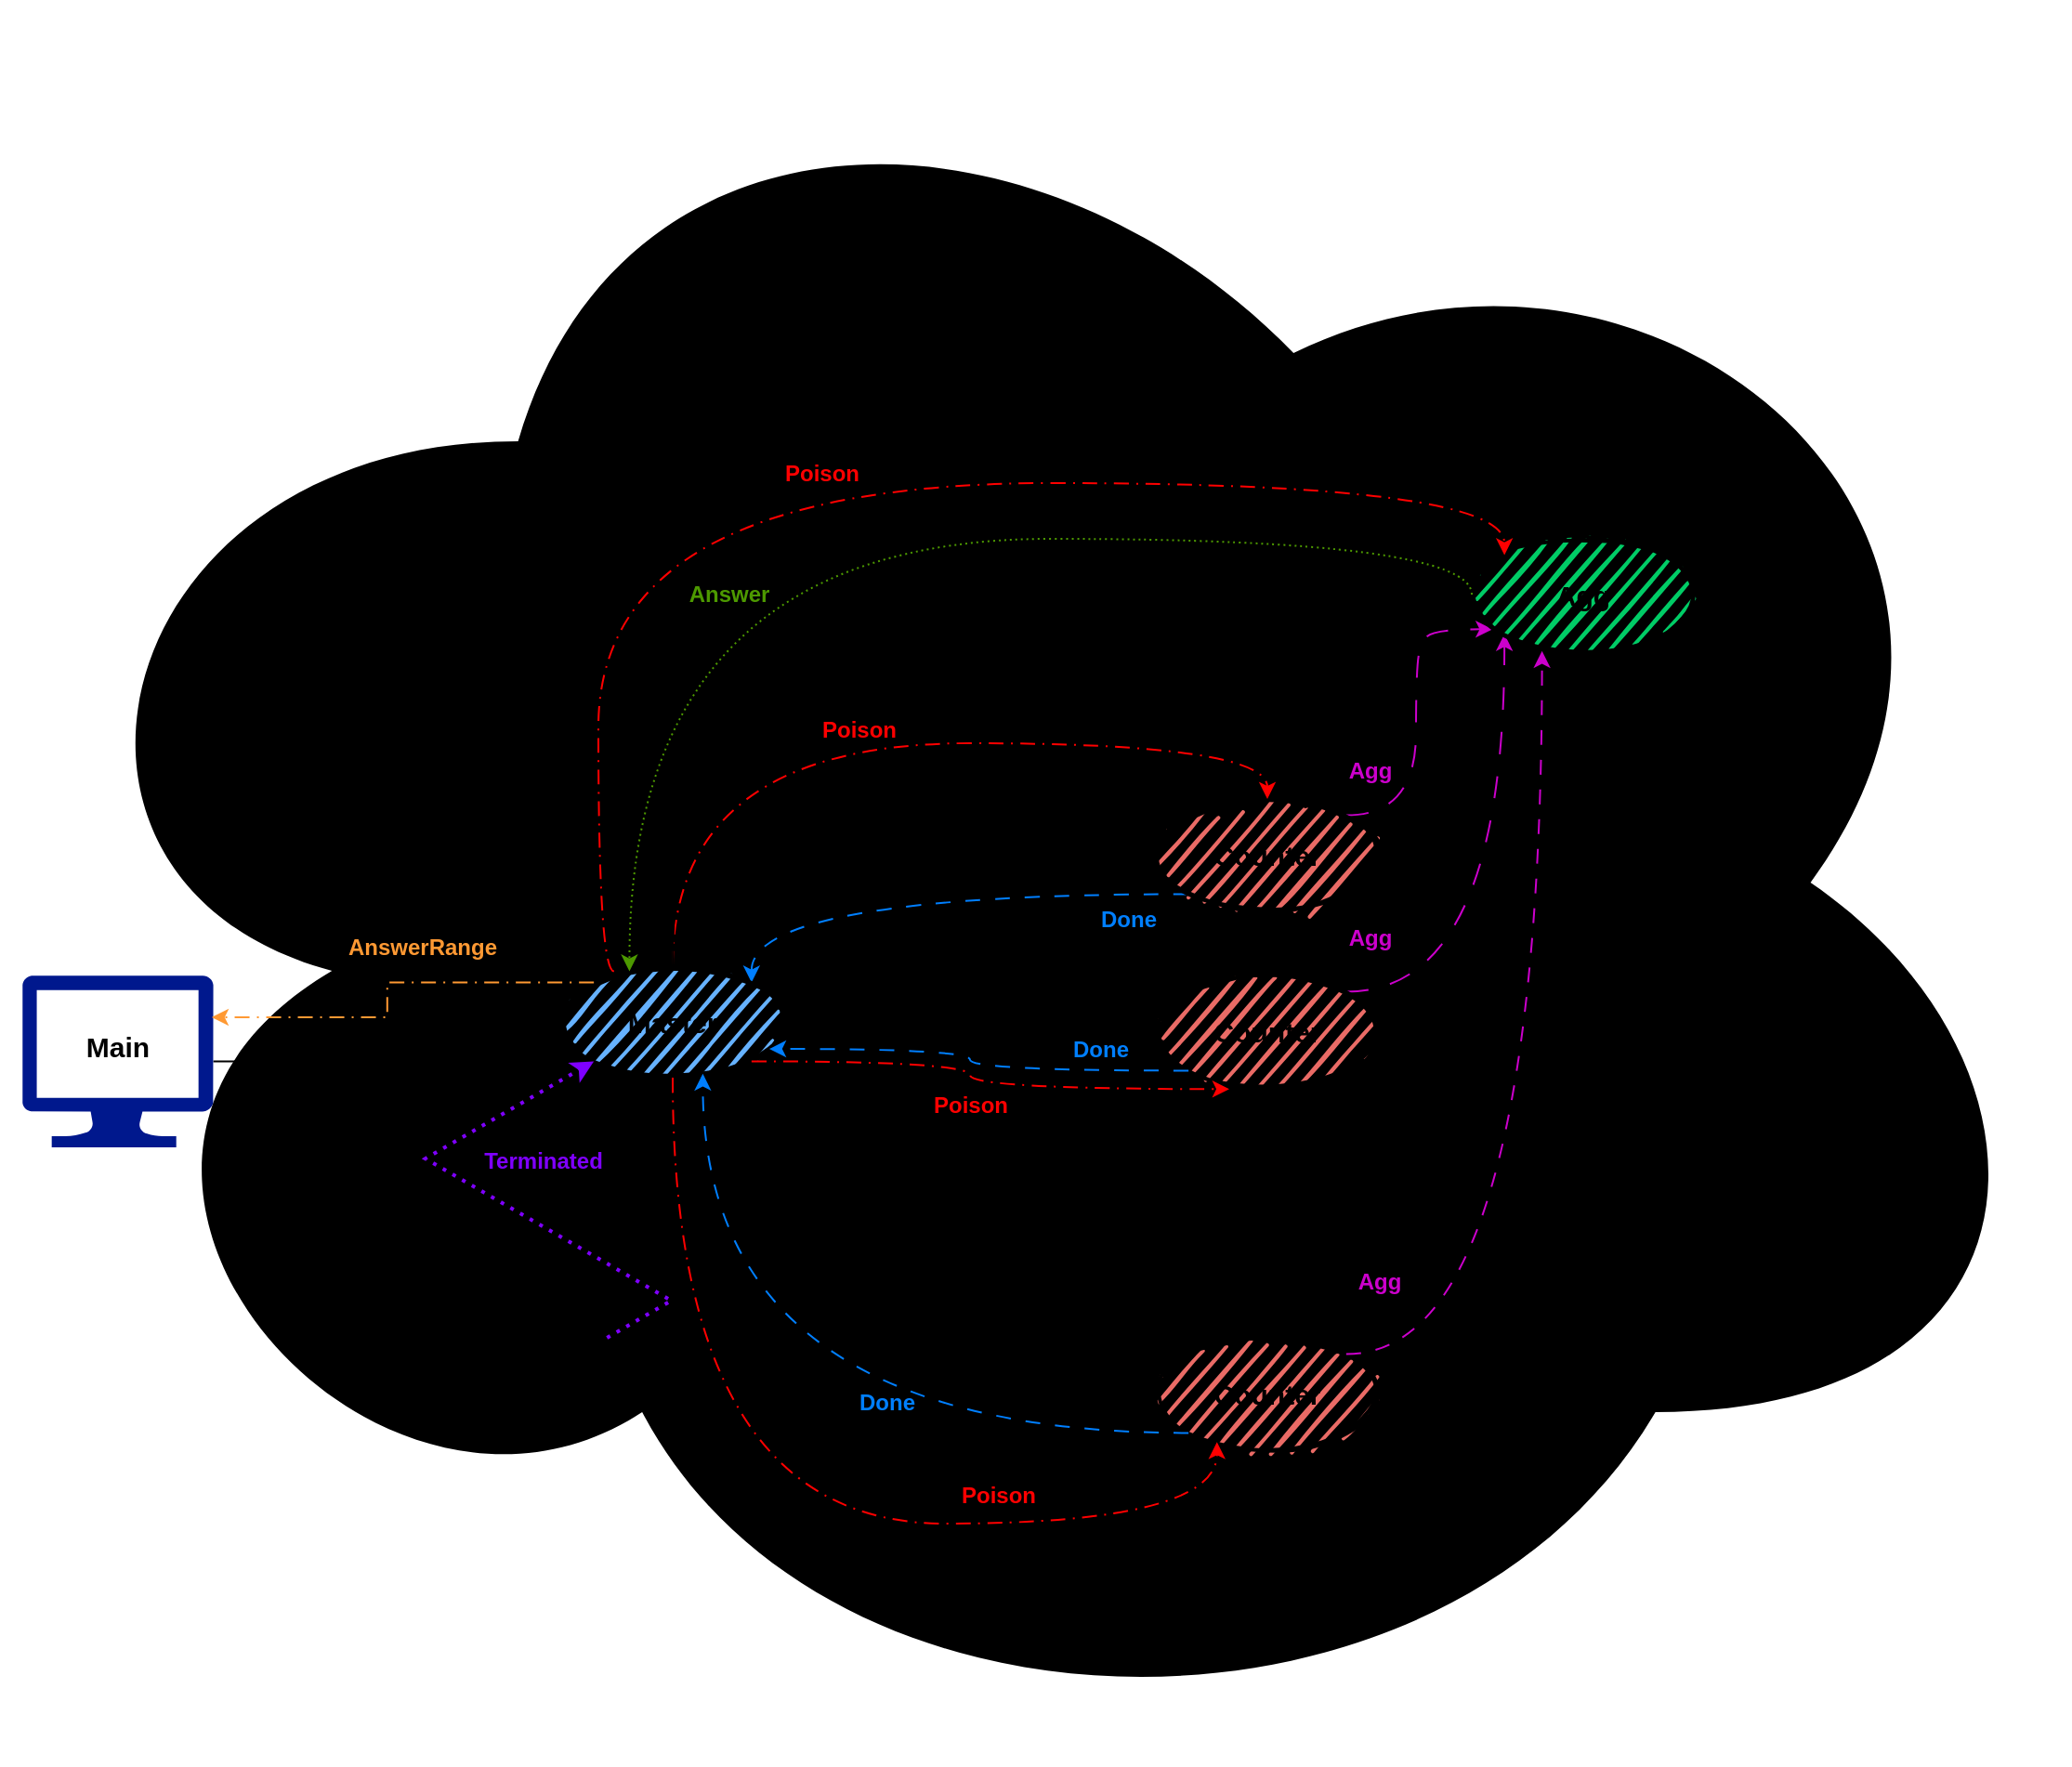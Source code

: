 <mxfile version="28.2.4">
  <diagram name="Page-1" id="8xe-Yy0Eoi2HvVBu2fyF">
    <mxGraphModel dx="2528" dy="2079" grid="1" gridSize="10" guides="1" tooltips="1" connect="1" arrows="1" fold="1" page="1" pageScale="1" pageWidth="850" pageHeight="1100" math="0" shadow="0">
      <root>
        <mxCell id="0" />
        <mxCell id="1" parent="0" />
        <mxCell id="KBwnM_xdAgQpqOsdO2kg-88" value="" style="ellipse;shape=cloud;whiteSpace=wrap;html=1;dashed=1;dashPattern=1 2;fillStyle=dashed;fillColor=light-dark(#CCCCCC,#B3B3B3);gradientColor=none;strokeColor=none;" parent="1" vertex="1">
          <mxGeometry x="-141.39" y="-230" width="1112.78" height="950" as="geometry" />
        </mxCell>
        <mxCell id="KBwnM_xdAgQpqOsdO2kg-62" style="edgeStyle=orthogonalEdgeStyle;rounded=0;orthogonalLoop=1;jettySize=auto;html=1;exitX=0;exitY=1;exitDx=0;exitDy=0;entryX=1;entryY=0;entryDx=0;entryDy=0;dashed=1;dashPattern=8 8;curved=1;strokeColor=#007FFF;" parent="1" source="KBwnM_xdAgQpqOsdO2kg-32" target="KBwnM_xdAgQpqOsdO2kg-46" edge="1">
          <mxGeometry relative="1" as="geometry" />
        </mxCell>
        <mxCell id="KBwnM_xdAgQpqOsdO2kg-79" style="edgeStyle=orthogonalEdgeStyle;rounded=0;orthogonalLoop=1;jettySize=auto;html=1;exitX=1;exitY=0;exitDx=0;exitDy=0;entryX=0.093;entryY=0.811;entryDx=0;entryDy=0;curved=1;dashed=1;dashPattern=12 12;strokeColor=#CC00CC;entryPerimeter=0;" parent="1" source="KBwnM_xdAgQpqOsdO2kg-32" target="KBwnM_xdAgQpqOsdO2kg-40" edge="1">
          <mxGeometry relative="1" as="geometry">
            <Array as="points">
              <mxPoint x="620" y="209" />
              <mxPoint x="620" y="120" />
              <mxPoint x="625" y="120" />
              <mxPoint x="625" y="109" />
            </Array>
          </mxGeometry>
        </mxCell>
        <mxCell id="KBwnM_xdAgQpqOsdO2kg-32" value="&lt;b&gt;&lt;font style=&quot;font-size: 15px;&quot;&gt;Counter&lt;/font&gt;&lt;/b&gt;" style="ellipse;whiteSpace=wrap;html=1;strokeWidth=2;fillWeight=2;hachureGap=8;fillColor=#EA6B66;fillStyle=dots;sketch=1;" parent="1" vertex="1">
          <mxGeometry x="480" y="200" width="120" height="60" as="geometry" />
        </mxCell>
        <mxCell id="KBwnM_xdAgQpqOsdO2kg-80" style="edgeStyle=orthogonalEdgeStyle;rounded=1;orthogonalLoop=1;jettySize=auto;html=1;exitX=1;exitY=0;exitDx=0;exitDy=0;entryX=0;entryY=1;entryDx=0;entryDy=0;curved=1;dashed=1;dashPattern=12 12;strokeColor=#CC00CC;" parent="1" source="KBwnM_xdAgQpqOsdO2kg-33" target="KBwnM_xdAgQpqOsdO2kg-40" edge="1">
          <mxGeometry relative="1" as="geometry" />
        </mxCell>
        <mxCell id="KBwnM_xdAgQpqOsdO2kg-33" value="&lt;b&gt;&lt;font style=&quot;font-size: 15px;&quot;&gt;Counter&lt;/font&gt;&lt;/b&gt;" style="ellipse;whiteSpace=wrap;html=1;strokeWidth=2;fillWeight=2;hachureGap=8;fillColor=#EA6B66;fillStyle=dots;sketch=1;" parent="1" vertex="1">
          <mxGeometry x="480" y="295" width="120" height="60" as="geometry" />
        </mxCell>
        <mxCell id="KBwnM_xdAgQpqOsdO2kg-34" value="&lt;b&gt;&lt;font style=&quot;font-size: 15px;&quot;&gt;Counter&lt;/font&gt;&lt;/b&gt;" style="ellipse;whiteSpace=wrap;html=1;strokeWidth=2;fillWeight=2;hachureGap=8;fillColor=#EA6B66;fillStyle=dots;sketch=1;" parent="1" vertex="1">
          <mxGeometry x="480" y="490" width="120" height="60" as="geometry" />
        </mxCell>
        <mxCell id="KBwnM_xdAgQpqOsdO2kg-35" value="" style="shape=waypoint;sketch=0;fillStyle=solid;size=6;pointerEvents=1;points=[];fillColor=none;resizable=0;rotatable=0;perimeter=centerPerimeter;snapToPoint=1;" parent="1" vertex="1">
          <mxGeometry x="530" y="380" width="20" height="20" as="geometry" />
        </mxCell>
        <mxCell id="KBwnM_xdAgQpqOsdO2kg-36" value="" style="shape=waypoint;sketch=0;fillStyle=solid;size=6;pointerEvents=1;points=[];fillColor=none;resizable=0;rotatable=0;perimeter=centerPerimeter;snapToPoint=1;" parent="1" vertex="1">
          <mxGeometry x="530" y="410" width="20" height="20" as="geometry" />
        </mxCell>
        <mxCell id="KBwnM_xdAgQpqOsdO2kg-37" value="" style="shape=waypoint;sketch=0;fillStyle=solid;size=6;pointerEvents=1;points=[];fillColor=none;resizable=0;rotatable=0;perimeter=centerPerimeter;snapToPoint=1;" parent="1" vertex="1">
          <mxGeometry x="530" y="440" width="20" height="20" as="geometry" />
        </mxCell>
        <mxCell id="KBwnM_xdAgQpqOsdO2kg-40" value="&lt;b&gt;&lt;font style=&quot;font-size: 15px;&quot;&gt;Agg&lt;/font&gt;&lt;/b&gt;" style="ellipse;whiteSpace=wrap;html=1;strokeWidth=2;fillWeight=2;hachureGap=8;fillColor=#00CC66;fillStyle=dots;sketch=1;" parent="1" vertex="1">
          <mxGeometry x="650" y="60" width="120" height="60" as="geometry" />
        </mxCell>
        <mxCell id="KBwnM_xdAgQpqOsdO2kg-47" style="edgeStyle=orthogonalEdgeStyle;rounded=0;orthogonalLoop=1;jettySize=auto;html=1;entryX=0;entryY=0.5;entryDx=0;entryDy=0;curved=1;dashed=1;dashPattern=8 4 1 4;exitX=0.5;exitY=0;exitDx=0;exitDy=0;" parent="1" source="KBwnM_xdAgQpqOsdO2kg-46" target="KBwnM_xdAgQpqOsdO2kg-32" edge="1">
          <mxGeometry relative="1" as="geometry">
            <Array as="points">
              <mxPoint x="260" y="230" />
            </Array>
          </mxGeometry>
        </mxCell>
        <mxCell id="KBwnM_xdAgQpqOsdO2kg-50" style="edgeStyle=orthogonalEdgeStyle;rounded=0;orthogonalLoop=1;jettySize=auto;html=1;entryX=0;entryY=0.5;entryDx=0;entryDy=0;curved=1;dashed=1;dashPattern=8 4 1 4;" parent="1" source="KBwnM_xdAgQpqOsdO2kg-46" target="KBwnM_xdAgQpqOsdO2kg-33" edge="1">
          <mxGeometry relative="1" as="geometry" />
        </mxCell>
        <mxCell id="KBwnM_xdAgQpqOsdO2kg-51" style="edgeStyle=orthogonalEdgeStyle;rounded=0;orthogonalLoop=1;jettySize=auto;html=1;entryX=0;entryY=0.5;entryDx=0;entryDy=0;dashed=1;curved=1;exitX=1;exitY=1;exitDx=0;exitDy=0;" parent="1" source="KBwnM_xdAgQpqOsdO2kg-46" target="KBwnM_xdAgQpqOsdO2kg-34" edge="1">
          <mxGeometry relative="1" as="geometry">
            <Array as="points">
              <mxPoint x="320" y="381" />
              <mxPoint x="320" y="520" />
            </Array>
          </mxGeometry>
        </mxCell>
        <mxCell id="KBwnM_xdAgQpqOsdO2kg-73" style="edgeStyle=orthogonalEdgeStyle;rounded=0;orthogonalLoop=1;jettySize=auto;html=1;exitX=0.5;exitY=0;exitDx=0;exitDy=0;entryX=0.5;entryY=0;entryDx=0;entryDy=0;dashed=1;dashPattern=8 4 1 4;curved=1;fillColor=#f8cecc;strokeColor=#FF0000;" parent="1" source="KBwnM_xdAgQpqOsdO2kg-46" target="KBwnM_xdAgQpqOsdO2kg-32" edge="1">
          <mxGeometry relative="1" as="geometry">
            <Array as="points">
              <mxPoint x="220" y="170" />
              <mxPoint x="540" y="170" />
            </Array>
          </mxGeometry>
        </mxCell>
        <mxCell id="KBwnM_xdAgQpqOsdO2kg-94" style="edgeStyle=orthogonalEdgeStyle;rounded=0;orthogonalLoop=1;jettySize=auto;html=1;entryX=0;entryY=0;entryDx=0;entryDy=0;curved=1;exitX=0.237;exitY=0.046;exitDx=0;exitDy=0;exitPerimeter=0;dashed=1;dashPattern=8 4 1 4;strokeColor=#FF0000;" parent="1" source="KBwnM_xdAgQpqOsdO2kg-46" target="KBwnM_xdAgQpqOsdO2kg-40" edge="1">
          <mxGeometry relative="1" as="geometry">
            <mxPoint x="463" y="-90" as="sourcePoint" />
            <Array as="points">
              <mxPoint x="180" y="293" />
              <mxPoint x="180" y="30" />
              <mxPoint x="667" y="30" />
            </Array>
          </mxGeometry>
        </mxCell>
        <mxCell id="KBwnM_xdAgQpqOsdO2kg-98" style="edgeStyle=orthogonalEdgeStyle;rounded=0;orthogonalLoop=1;jettySize=auto;html=1;entryX=0;entryY=0.5;entryDx=0;entryDy=0;curved=1;" parent="1" source="KBwnM_xdAgQpqOsdO2kg-46" target="KBwnM_xdAgQpqOsdO2kg-40" edge="1">
          <mxGeometry relative="1" as="geometry">
            <Array as="points">
              <mxPoint x="220" y="120" />
              <mxPoint x="465" y="120" />
              <mxPoint x="465" y="90" />
            </Array>
          </mxGeometry>
        </mxCell>
        <mxCell id="KBwnM_xdAgQpqOsdO2kg-46" value="&lt;b&gt;&lt;font style=&quot;font-size: 15px;&quot;&gt;Master&lt;/font&gt;&lt;/b&gt;" style="ellipse;whiteSpace=wrap;html=1;strokeWidth=2;fillWeight=2;hachureGap=8;fillColor=#66B2FF;fillStyle=dots;sketch=1;" parent="1" vertex="1">
          <mxGeometry x="160" y="290" width="120" height="60" as="geometry" />
        </mxCell>
        <mxCell id="KBwnM_xdAgQpqOsdO2kg-52" value="&lt;b&gt;Count&lt;/b&gt;" style="text;html=1;align=center;verticalAlign=middle;resizable=0;points=[];autosize=1;strokeColor=none;fillColor=none;" parent="1" vertex="1">
          <mxGeometry x="320" y="208" width="60" height="30" as="geometry" />
        </mxCell>
        <mxCell id="KBwnM_xdAgQpqOsdO2kg-53" value="&lt;b&gt;Count&lt;/b&gt;" style="text;html=1;align=center;verticalAlign=middle;resizable=0;points=[];autosize=1;strokeColor=none;fillColor=none;" parent="1" vertex="1">
          <mxGeometry x="385" y="295" width="60" height="30" as="geometry" />
        </mxCell>
        <mxCell id="KBwnM_xdAgQpqOsdO2kg-54" value="&lt;b&gt;Count&lt;/b&gt;" style="text;html=1;align=center;verticalAlign=middle;resizable=0;points=[];autosize=1;strokeColor=none;fillColor=none;" parent="1" vertex="1">
          <mxGeometry x="380" y="490" width="60" height="30" as="geometry" />
        </mxCell>
        <mxCell id="KBwnM_xdAgQpqOsdO2kg-58" value="&lt;b style=&quot;color: rgb(204, 0, 204);&quot;&gt;Agg&lt;/b&gt;" style="text;html=1;align=center;verticalAlign=middle;resizable=0;points=[];autosize=1;strokeColor=none;fillColor=none;" parent="1" vertex="1">
          <mxGeometry x="570" y="170" width="50" height="30" as="geometry" />
        </mxCell>
        <mxCell id="KBwnM_xdAgQpqOsdO2kg-60" value="&lt;b style=&quot;color: rgb(204, 0, 204);&quot;&gt;Agg&lt;/b&gt;" style="text;html=1;align=center;verticalAlign=middle;resizable=0;points=[];autosize=1;strokeColor=none;fillColor=none;" parent="1" vertex="1">
          <mxGeometry x="570" y="260" width="50" height="30" as="geometry" />
        </mxCell>
        <mxCell id="KBwnM_xdAgQpqOsdO2kg-61" value="&lt;b style=&quot;color: rgb(204, 0, 204);&quot;&gt;Agg&lt;/b&gt;" style="text;html=1;align=center;verticalAlign=middle;resizable=0;points=[];autosize=1;strokeColor=none;fillColor=none;" parent="1" vertex="1">
          <mxGeometry x="575" y="445" width="50" height="30" as="geometry" />
        </mxCell>
        <mxCell id="KBwnM_xdAgQpqOsdO2kg-63" value="&lt;span style=&quot;color: rgb(0, 127, 255);&quot;&gt;&lt;b&gt;Done&lt;/b&gt;&lt;/span&gt;" style="text;html=1;align=center;verticalAlign=middle;resizable=0;points=[];autosize=1;strokeColor=none;fillColor=none;" parent="1" vertex="1">
          <mxGeometry x="440" y="250" width="50" height="30" as="geometry" />
        </mxCell>
        <mxCell id="KBwnM_xdAgQpqOsdO2kg-64" style="edgeStyle=orthogonalEdgeStyle;rounded=0;orthogonalLoop=1;jettySize=auto;html=1;exitX=0;exitY=1;exitDx=0;exitDy=0;entryX=0.933;entryY=0.742;entryDx=0;entryDy=0;entryPerimeter=0;curved=1;dashed=1;dashPattern=8 8;strokeColor=#007FFF;" parent="1" source="KBwnM_xdAgQpqOsdO2kg-33" target="KBwnM_xdAgQpqOsdO2kg-46" edge="1">
          <mxGeometry relative="1" as="geometry" />
        </mxCell>
        <mxCell id="KBwnM_xdAgQpqOsdO2kg-65" value="&lt;span style=&quot;color: rgb(0, 127, 255);&quot;&gt;&lt;b&gt;Done&lt;/b&gt;&lt;/span&gt;" style="text;html=1;align=center;verticalAlign=middle;resizable=0;points=[];autosize=1;strokeColor=none;fillColor=none;" parent="1" vertex="1">
          <mxGeometry x="425" y="320" width="50" height="30" as="geometry" />
        </mxCell>
        <mxCell id="KBwnM_xdAgQpqOsdO2kg-66" style="edgeStyle=orthogonalEdgeStyle;rounded=0;orthogonalLoop=1;jettySize=auto;html=1;exitX=0;exitY=1;exitDx=0;exitDy=0;entryX=0.635;entryY=0.964;entryDx=0;entryDy=0;entryPerimeter=0;curved=1;dashed=1;dashPattern=8 8;strokeColor=#007FFF;" parent="1" source="KBwnM_xdAgQpqOsdO2kg-34" target="KBwnM_xdAgQpqOsdO2kg-46" edge="1">
          <mxGeometry relative="1" as="geometry" />
        </mxCell>
        <mxCell id="KBwnM_xdAgQpqOsdO2kg-67" value="&lt;span style=&quot;color: rgb(0, 127, 255);&quot;&gt;&lt;b&gt;Done&lt;/b&gt;&lt;/span&gt;" style="text;html=1;align=center;verticalAlign=middle;resizable=0;points=[];autosize=1;strokeColor=none;fillColor=none;" parent="1" vertex="1">
          <mxGeometry x="310" y="510" width="50" height="30" as="geometry" />
        </mxCell>
        <mxCell id="KBwnM_xdAgQpqOsdO2kg-74" value="&lt;b style=&quot;color: rgb(255, 0, 0);&quot;&gt;Poison&lt;/b&gt;" style="text;html=1;align=center;verticalAlign=middle;resizable=0;points=[];autosize=1;strokeColor=none;fillColor=none;" parent="1" vertex="1">
          <mxGeometry x="290" y="148" width="60" height="30" as="geometry" />
        </mxCell>
        <mxCell id="KBwnM_xdAgQpqOsdO2kg-75" style="edgeStyle=orthogonalEdgeStyle;rounded=0;orthogonalLoop=1;jettySize=auto;html=1;exitX=1;exitY=1;exitDx=0;exitDy=0;entryX=0.329;entryY=1.019;entryDx=0;entryDy=0;entryPerimeter=0;curved=1;dashed=1;dashPattern=8 4 1 4;strokeColor=#FF0000;" parent="1" source="KBwnM_xdAgQpqOsdO2kg-46" target="KBwnM_xdAgQpqOsdO2kg-33" edge="1">
          <mxGeometry relative="1" as="geometry" />
        </mxCell>
        <mxCell id="KBwnM_xdAgQpqOsdO2kg-76" value="&lt;b style=&quot;color: rgb(255, 0, 0);&quot;&gt;Poison&lt;/b&gt;" style="text;html=1;align=center;verticalAlign=middle;resizable=0;points=[];autosize=1;strokeColor=none;fillColor=none;" parent="1" vertex="1">
          <mxGeometry x="350" y="350" width="60" height="30" as="geometry" />
        </mxCell>
        <mxCell id="KBwnM_xdAgQpqOsdO2kg-77" style="edgeStyle=orthogonalEdgeStyle;rounded=0;orthogonalLoop=1;jettySize=auto;html=1;exitX=0.5;exitY=1;exitDx=0;exitDy=0;entryX=0.274;entryY=0.936;entryDx=0;entryDy=0;entryPerimeter=0;curved=1;dashed=1;dashPattern=8 4 1 4;strokeColor=#FF0000;" parent="1" source="KBwnM_xdAgQpqOsdO2kg-46" target="KBwnM_xdAgQpqOsdO2kg-34" edge="1">
          <mxGeometry relative="1" as="geometry">
            <Array as="points">
              <mxPoint x="220" y="590" />
              <mxPoint x="513" y="590" />
            </Array>
          </mxGeometry>
        </mxCell>
        <mxCell id="KBwnM_xdAgQpqOsdO2kg-78" value="&lt;b style=&quot;color: rgb(255, 0, 0);&quot;&gt;Poison&lt;/b&gt;" style="text;html=1;align=center;verticalAlign=middle;resizable=0;points=[];autosize=1;strokeColor=none;fillColor=none;" parent="1" vertex="1">
          <mxGeometry x="365" y="560" width="60" height="30" as="geometry" />
        </mxCell>
        <mxCell id="KBwnM_xdAgQpqOsdO2kg-81" style="edgeStyle=orthogonalEdgeStyle;rounded=0;orthogonalLoop=1;jettySize=auto;html=1;exitX=1;exitY=0;exitDx=0;exitDy=0;entryX=0.315;entryY=1.006;entryDx=0;entryDy=0;entryPerimeter=0;curved=1;dashed=1;dashPattern=8 8;strokeColor=#CC00CC;" parent="1" source="KBwnM_xdAgQpqOsdO2kg-34" target="KBwnM_xdAgQpqOsdO2kg-40" edge="1">
          <mxGeometry relative="1" as="geometry" />
        </mxCell>
        <mxCell id="KBwnM_xdAgQpqOsdO2kg-91" style="edgeStyle=orthogonalEdgeStyle;rounded=0;orthogonalLoop=1;jettySize=auto;html=1;entryX=0;entryY=0.5;entryDx=0;entryDy=0;" parent="1" source="KBwnM_xdAgQpqOsdO2kg-85" target="KBwnM_xdAgQpqOsdO2kg-46" edge="1">
          <mxGeometry relative="1" as="geometry">
            <Array as="points">
              <mxPoint x="90" y="341" />
              <mxPoint x="90" y="320" />
            </Array>
          </mxGeometry>
        </mxCell>
        <mxCell id="KBwnM_xdAgQpqOsdO2kg-85" value="" style="sketch=0;aspect=fixed;pointerEvents=1;shadow=0;dashed=0;html=1;strokeColor=none;labelPosition=center;verticalLabelPosition=bottom;verticalAlign=top;align=center;fillColor=#00188D;shape=mxgraph.azure.computer" parent="1" vertex="1">
          <mxGeometry x="-130" y="295" width="102.78" height="92.5" as="geometry" />
        </mxCell>
        <mxCell id="KBwnM_xdAgQpqOsdO2kg-86" value="&lt;b&gt;&lt;font style=&quot;font-size: 15px;&quot;&gt;Main&lt;/font&gt;&lt;/b&gt;" style="text;html=1;align=center;verticalAlign=middle;resizable=0;points=[];autosize=1;strokeColor=none;fillColor=none;" parent="1" vertex="1">
          <mxGeometry x="-108.61" y="317.5" width="60" height="30" as="geometry" />
        </mxCell>
        <mxCell id="KBwnM_xdAgQpqOsdO2kg-102" style="edgeStyle=isometricEdgeStyle;rounded=0;orthogonalLoop=1;jettySize=auto;html=1;entryX=0;entryY=1;entryDx=0;entryDy=0;dashed=1;dashPattern=1 2;strokeColor=light-dark(#7F00FF,#131313);strokeWidth=2;" parent="1" source="KBwnM_xdAgQpqOsdO2kg-89" target="KBwnM_xdAgQpqOsdO2kg-46" edge="1">
          <mxGeometry relative="1" as="geometry">
            <Array as="points">
              <mxPoint x="150" y="430" />
            </Array>
          </mxGeometry>
        </mxCell>
        <mxCell id="KBwnM_xdAgQpqOsdO2kg-89" value="&lt;font style=&quot;font-size: 22px;&quot;&gt;&lt;b&gt;System&lt;/b&gt;&lt;/font&gt;" style="text;html=1;align=center;verticalAlign=middle;resizable=0;points=[];autosize=1;strokeColor=none;fillColor=none;" parent="1" vertex="1">
          <mxGeometry x="100" y="490" width="100" height="40" as="geometry" />
        </mxCell>
        <mxCell id="KBwnM_xdAgQpqOsdO2kg-92" style="edgeStyle=orthogonalEdgeStyle;rounded=0;orthogonalLoop=1;jettySize=auto;html=1;exitX=0;exitY=0;exitDx=0;exitDy=0;entryX=0.992;entryY=0.243;entryDx=0;entryDy=0;entryPerimeter=0;dashed=1;dashPattern=8 4 1 4;strokeColor=#FF9933;strokeWidth=1;" parent="1" source="KBwnM_xdAgQpqOsdO2kg-46" target="KBwnM_xdAgQpqOsdO2kg-85" edge="1">
          <mxGeometry relative="1" as="geometry" />
        </mxCell>
        <mxCell id="KBwnM_xdAgQpqOsdO2kg-95" value="&lt;b style=&quot;color: rgb(255, 0, 0);&quot;&gt;Poison&lt;/b&gt;" style="text;html=1;align=center;verticalAlign=middle;resizable=0;points=[];autosize=1;strokeColor=none;fillColor=none;" parent="1" vertex="1">
          <mxGeometry x="270" y="10" width="60" height="30" as="geometry" />
        </mxCell>
        <mxCell id="KBwnM_xdAgQpqOsdO2kg-96" style="edgeStyle=orthogonalEdgeStyle;rounded=0;orthogonalLoop=1;jettySize=auto;html=1;exitX=0;exitY=0.5;exitDx=0;exitDy=0;entryX=0.306;entryY=0.046;entryDx=0;entryDy=0;entryPerimeter=0;curved=1;dashed=1;dashPattern=1 2;strokeColor=#4D9900;" parent="1" source="KBwnM_xdAgQpqOsdO2kg-40" target="KBwnM_xdAgQpqOsdO2kg-46" edge="1">
          <mxGeometry relative="1" as="geometry">
            <Array as="points">
              <mxPoint x="650" y="60" />
              <mxPoint x="197" y="60" />
            </Array>
          </mxGeometry>
        </mxCell>
        <mxCell id="KBwnM_xdAgQpqOsdO2kg-97" value="&lt;b style=&quot;color: rgb(77, 153, 0);&quot;&gt;Answer&lt;/b&gt;" style="text;html=1;align=center;verticalAlign=middle;resizable=0;points=[];autosize=1;strokeColor=none;fillColor=none;" parent="1" vertex="1">
          <mxGeometry x="215" y="75" width="70" height="30" as="geometry" />
        </mxCell>
        <mxCell id="KBwnM_xdAgQpqOsdO2kg-99" value="&lt;b&gt;Query&lt;/b&gt;" style="text;html=1;align=center;verticalAlign=middle;resizable=0;points=[];autosize=1;strokeColor=none;fillColor=none;" parent="1" vertex="1">
          <mxGeometry x="445" y="105" width="60" height="30" as="geometry" />
        </mxCell>
        <mxCell id="KBwnM_xdAgQpqOsdO2kg-100" value="&lt;b&gt;Query&lt;/b&gt;" style="text;html=1;align=center;verticalAlign=middle;resizable=0;points=[];autosize=1;strokeColor=none;fillColor=none;" parent="1" vertex="1">
          <mxGeometry x="30" y="347.5" width="60" height="30" as="geometry" />
        </mxCell>
        <mxCell id="KBwnM_xdAgQpqOsdO2kg-101" value="&lt;b style=&quot;color: rgb(255, 153, 51);&quot;&gt;AnswerRange&lt;/b&gt;" style="text;html=1;align=center;verticalAlign=middle;resizable=0;points=[];autosize=1;strokeColor=none;fillColor=none;" parent="1" vertex="1">
          <mxGeometry x="35" y="265" width="100" height="30" as="geometry" />
        </mxCell>
        <mxCell id="KBwnM_xdAgQpqOsdO2kg-103" value="&lt;span style=&quot;color: rgb(127, 0, 255);&quot;&gt;&lt;font&gt;&lt;b&gt;Terminated&lt;/b&gt;&lt;/font&gt;&lt;/span&gt;" style="text;html=1;align=center;verticalAlign=middle;resizable=0;points=[];autosize=1;strokeColor=none;fillColor=none;" parent="1" vertex="1">
          <mxGeometry x="105" y="380" width="90" height="30" as="geometry" />
        </mxCell>
      </root>
    </mxGraphModel>
  </diagram>
</mxfile>
